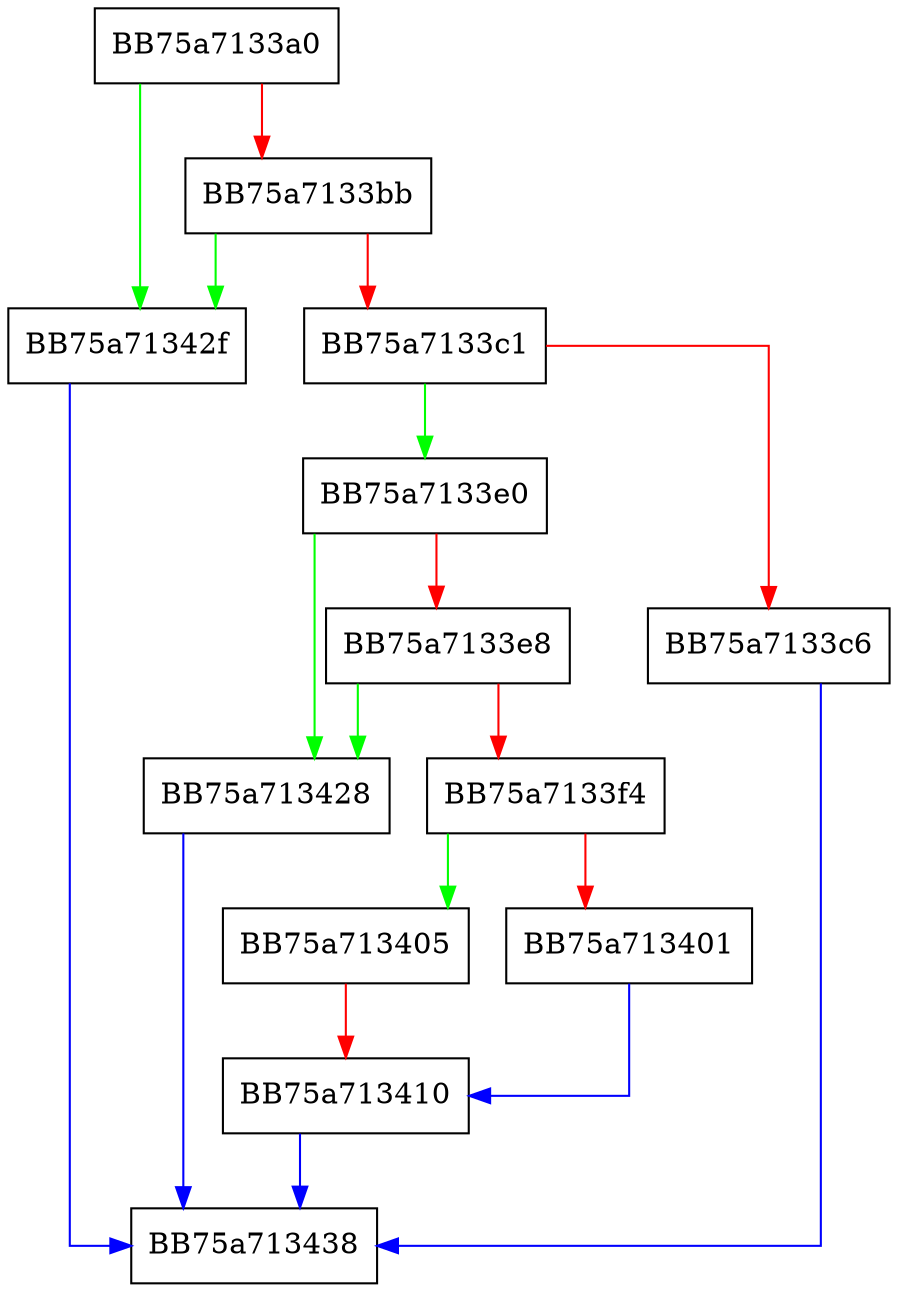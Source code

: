 digraph GiveInfos {
  node [shape="box"];
  graph [splines=ortho];
  BB75a7133a0 -> BB75a71342f [color="green"];
  BB75a7133a0 -> BB75a7133bb [color="red"];
  BB75a7133bb -> BB75a71342f [color="green"];
  BB75a7133bb -> BB75a7133c1 [color="red"];
  BB75a7133c1 -> BB75a7133e0 [color="green"];
  BB75a7133c1 -> BB75a7133c6 [color="red"];
  BB75a7133c6 -> BB75a713438 [color="blue"];
  BB75a7133e0 -> BB75a713428 [color="green"];
  BB75a7133e0 -> BB75a7133e8 [color="red"];
  BB75a7133e8 -> BB75a713428 [color="green"];
  BB75a7133e8 -> BB75a7133f4 [color="red"];
  BB75a7133f4 -> BB75a713405 [color="green"];
  BB75a7133f4 -> BB75a713401 [color="red"];
  BB75a713401 -> BB75a713410 [color="blue"];
  BB75a713405 -> BB75a713410 [color="red"];
  BB75a713410 -> BB75a713438 [color="blue"];
  BB75a713428 -> BB75a713438 [color="blue"];
  BB75a71342f -> BB75a713438 [color="blue"];
}
